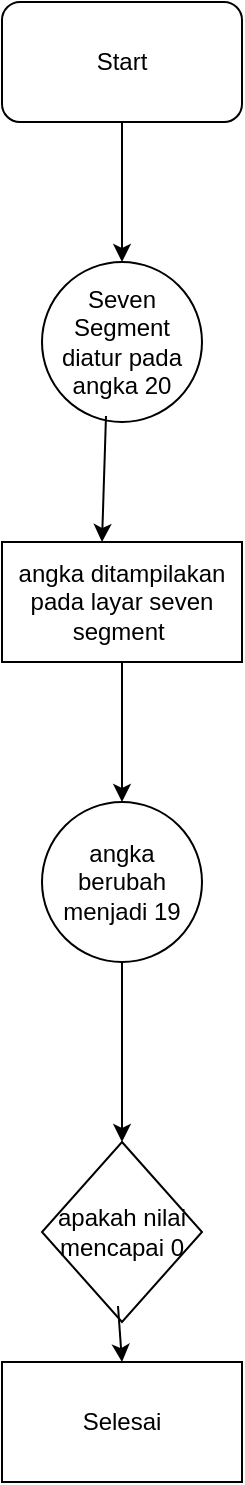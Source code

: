 <mxfile version="24.7.17">
  <diagram name="Page-1" id="VoJw-NflkOjj5ZJhAXec">
    <mxGraphModel dx="880" dy="422" grid="1" gridSize="10" guides="1" tooltips="1" connect="1" arrows="1" fold="1" page="1" pageScale="1" pageWidth="850" pageHeight="1100" math="0" shadow="0">
      <root>
        <mxCell id="0" />
        <mxCell id="1" parent="0" />
        <mxCell id="TO3GSNsotC0VCkn-J8UO-3" value="Start" style="rounded=1;whiteSpace=wrap;html=1;" vertex="1" parent="1">
          <mxGeometry x="190" y="70" width="120" height="60" as="geometry" />
        </mxCell>
        <mxCell id="TO3GSNsotC0VCkn-J8UO-4" value="" style="endArrow=classic;html=1;rounded=0;" edge="1" parent="1">
          <mxGeometry width="50" height="50" relative="1" as="geometry">
            <mxPoint x="250" y="140" as="sourcePoint" />
            <mxPoint x="250" y="200" as="targetPoint" />
            <Array as="points">
              <mxPoint x="250" y="130" />
            </Array>
          </mxGeometry>
        </mxCell>
        <mxCell id="TO3GSNsotC0VCkn-J8UO-9" value="Seven Segment diatur pada angka 20" style="ellipse;whiteSpace=wrap;html=1;" vertex="1" parent="1">
          <mxGeometry x="210" y="200" width="80" height="80" as="geometry" />
        </mxCell>
        <mxCell id="TO3GSNsotC0VCkn-J8UO-10" value="" style="edgeStyle=none;orthogonalLoop=1;jettySize=auto;html=1;rounded=0;exitX=0.4;exitY=0.963;exitDx=0;exitDy=0;exitPerimeter=0;" edge="1" parent="1" source="TO3GSNsotC0VCkn-J8UO-9">
          <mxGeometry width="100" relative="1" as="geometry">
            <mxPoint x="190" y="330" as="sourcePoint" />
            <mxPoint x="240" y="340" as="targetPoint" />
            <Array as="points" />
          </mxGeometry>
        </mxCell>
        <mxCell id="TO3GSNsotC0VCkn-J8UO-13" value="" style="edgeStyle=orthogonalEdgeStyle;rounded=0;orthogonalLoop=1;jettySize=auto;html=1;" edge="1" parent="1" source="TO3GSNsotC0VCkn-J8UO-11" target="TO3GSNsotC0VCkn-J8UO-12">
          <mxGeometry relative="1" as="geometry" />
        </mxCell>
        <mxCell id="TO3GSNsotC0VCkn-J8UO-11" value="angka ditampilakan pada layar seven segment&amp;nbsp; " style="whiteSpace=wrap;html=1;" vertex="1" parent="1">
          <mxGeometry x="190" y="340" width="120" height="60" as="geometry" />
        </mxCell>
        <mxCell id="TO3GSNsotC0VCkn-J8UO-15" value="" style="edgeStyle=orthogonalEdgeStyle;rounded=0;orthogonalLoop=1;jettySize=auto;html=1;" edge="1" parent="1" source="TO3GSNsotC0VCkn-J8UO-12" target="TO3GSNsotC0VCkn-J8UO-14">
          <mxGeometry relative="1" as="geometry" />
        </mxCell>
        <mxCell id="TO3GSNsotC0VCkn-J8UO-12" value="angka berubah menjadi 19" style="ellipse;whiteSpace=wrap;html=1;" vertex="1" parent="1">
          <mxGeometry x="210" y="470" width="80" height="80" as="geometry" />
        </mxCell>
        <mxCell id="TO3GSNsotC0VCkn-J8UO-14" value="apakah nilai mencapai 0" style="rhombus;whiteSpace=wrap;html=1;" vertex="1" parent="1">
          <mxGeometry x="210" y="640" width="80" height="90" as="geometry" />
        </mxCell>
        <mxCell id="TO3GSNsotC0VCkn-J8UO-17" value="" style="edgeStyle=none;orthogonalLoop=1;jettySize=auto;html=1;rounded=0;exitX=0.475;exitY=0.911;exitDx=0;exitDy=0;exitPerimeter=0;" edge="1" parent="1" source="TO3GSNsotC0VCkn-J8UO-14">
          <mxGeometry width="100" relative="1" as="geometry">
            <mxPoint x="200" y="720" as="sourcePoint" />
            <mxPoint x="250" y="750" as="targetPoint" />
            <Array as="points" />
          </mxGeometry>
        </mxCell>
        <mxCell id="TO3GSNsotC0VCkn-J8UO-18" value="Selesai" style="whiteSpace=wrap;html=1;" vertex="1" parent="1">
          <mxGeometry x="190" y="750" width="120" height="60" as="geometry" />
        </mxCell>
      </root>
    </mxGraphModel>
  </diagram>
</mxfile>
